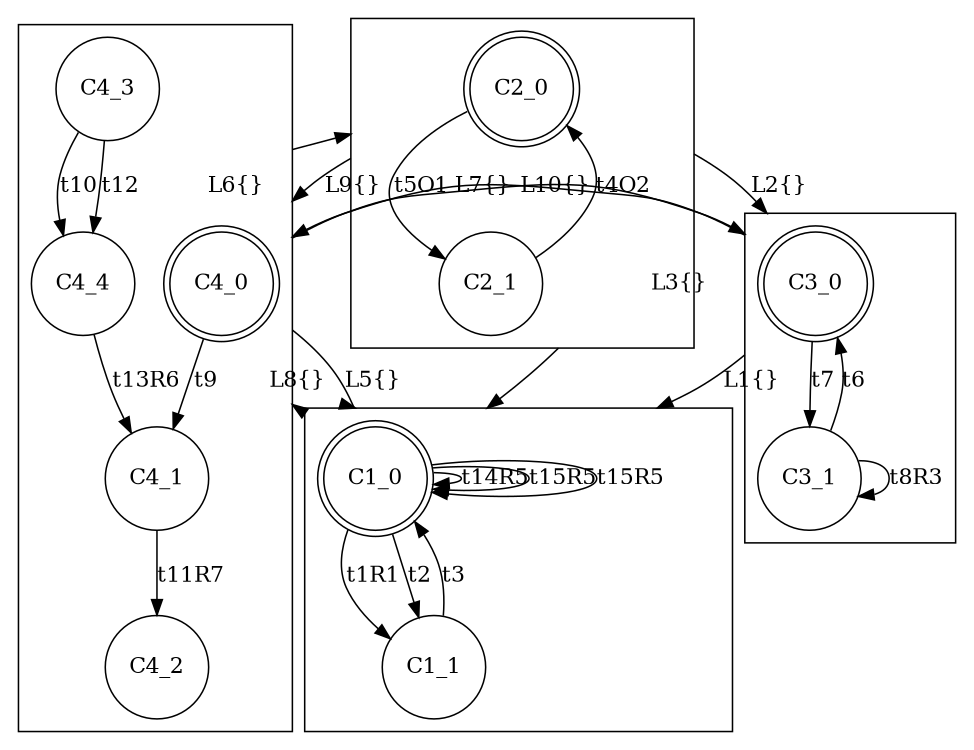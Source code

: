digraph "input/ic" {
size="8,5"
compound=true
subgraph cluster1 {node [shape=doublecircle]; C1_0;
node [shape=circle];
C1_0 -> C1_1 [label="t1R1"];
C1_0 -> C1_1 [label="t2"];
C1_1 -> C1_0 [label="t3"];
C1_0 -> C1_0 [label="t14R5"];
C1_0 -> C1_0 [label="t15R5"];
C1_0 -> C1_0 [label="t15R5"];
}
subgraph cluster2 {node [shape=doublecircle]; C2_0;
node [shape=circle];
C2_1 -> C2_0 [label="t4O2"];
C2_0 -> C2_1 [label="t5O1"];
}
subgraph cluster3 {node [shape=doublecircle]; C3_0;
node [shape=circle];
C3_1 -> C3_0 [label="t6"];
C3_0 -> C3_1 [label="t7"];
C3_1 -> C3_1 [label="t8R3"];
}
subgraph cluster4 {node [shape=doublecircle]; C4_0;
node [shape=circle];
C4_0 -> C4_1 [label="t9"];
C4_3 -> C4_4 [label="t10"];
C4_1 -> C4_2 [label="t11R7"];
C4_3 -> C4_4 [label="t12"];
C4_4 -> C4_1 [label="t13R6"];
}
C3_0 -> C1_0 [ltail=cluster3 lhead=cluster1 label="L1{}"];
C2_0 -> C3_0 [ltail=cluster2 lhead=cluster3 label="L2{}"];
C2_0 -> C1_0 [ltail=cluster2 lhead=cluster1 label="L3{}"];
C4_0 -> C1_0 [ltail=cluster4 lhead=cluster1 label="L5{}"];
C4_0 -> C2_0 [ltail=cluster4 lhead=cluster2 label="L6{}"];
C4_0 -> C3_0 [ltail=cluster4 lhead=cluster3 label="L7{}"];
C1_0 -> C4_0 [ltail=cluster1 lhead=cluster4 label="L8{}"];
C2_0 -> C4_0 [ltail=cluster2 lhead=cluster4 label="L9{}"];
C3_0 -> C4_0 [ltail=cluster3 lhead=cluster4 label="L10{}"];
}
